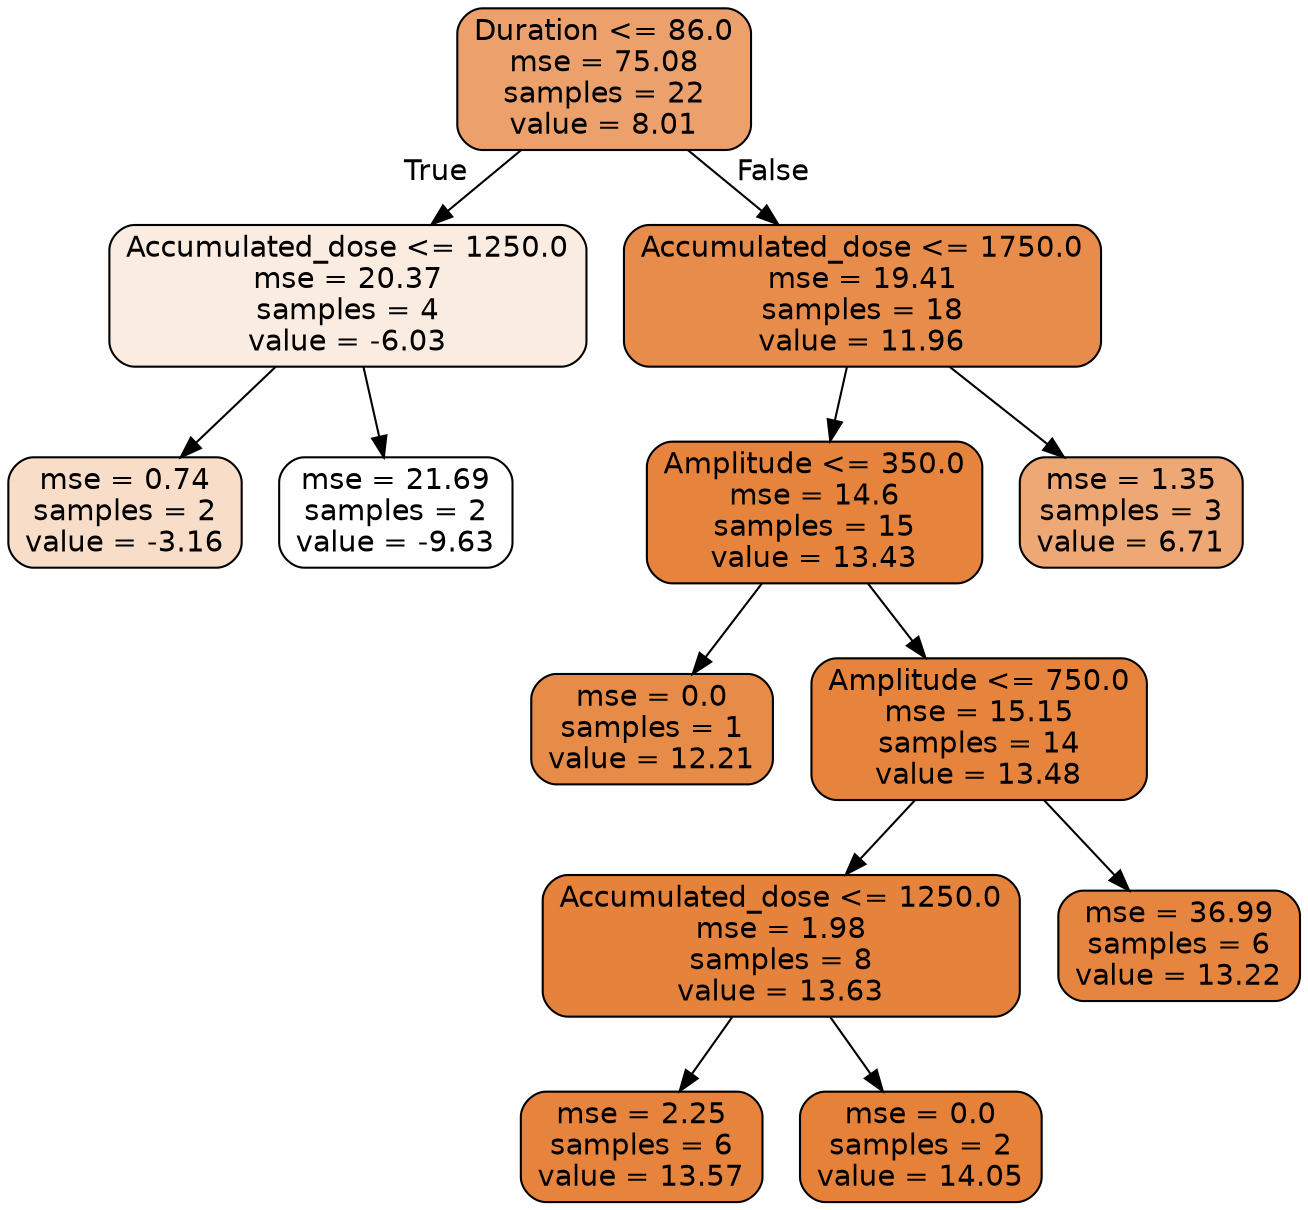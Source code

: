 digraph Tree {
node [shape=box, style="filled, rounded", color="black", fontname=helvetica] ;
edge [fontname=helvetica] ;
0 [label="Duration <= 86.0\nmse = 75.08\nsamples = 22\nvalue = 8.01", fillcolor="#eca16c"] ;
1 [label="Accumulated_dose <= 1250.0\nmse = 20.37\nsamples = 4\nvalue = -6.03", fillcolor="#fbece1"] ;
0 -> 1 [labeldistance=2.5, labelangle=45, headlabel="True"] ;
2 [label="mse = 0.74\nsamples = 2\nvalue = -3.16", fillcolor="#f8ddc9"] ;
1 -> 2 ;
3 [label="mse = 21.69\nsamples = 2\nvalue = -9.63", fillcolor="#ffffff"] ;
1 -> 3 ;
4 [label="Accumulated_dose <= 1750.0\nmse = 19.41\nsamples = 18\nvalue = 11.96", fillcolor="#e78c4a"] ;
0 -> 4 [labeldistance=2.5, labelangle=-45, headlabel="False"] ;
5 [label="Amplitude <= 350.0\nmse = 14.6\nsamples = 15\nvalue = 13.43", fillcolor="#e6843e"] ;
4 -> 5 ;
6 [label="mse = 0.0\nsamples = 1\nvalue = 12.21", fillcolor="#e78b48"] ;
5 -> 6 ;
7 [label="Amplitude <= 750.0\nmse = 15.15\nsamples = 14\nvalue = 13.48", fillcolor="#e6843e"] ;
5 -> 7 ;
8 [label="Accumulated_dose <= 1250.0\nmse = 1.98\nsamples = 8\nvalue = 13.63", fillcolor="#e5833c"] ;
7 -> 8 ;
9 [label="mse = 2.25\nsamples = 6\nvalue = 13.57", fillcolor="#e6843d"] ;
8 -> 9 ;
10 [label="mse = 0.0\nsamples = 2\nvalue = 14.05", fillcolor="#e58139"] ;
8 -> 10 ;
11 [label="mse = 36.99\nsamples = 6\nvalue = 13.22", fillcolor="#e68540"] ;
7 -> 11 ;
12 [label="mse = 1.35\nsamples = 3\nvalue = 6.71", fillcolor="#eda876"] ;
4 -> 12 ;
}